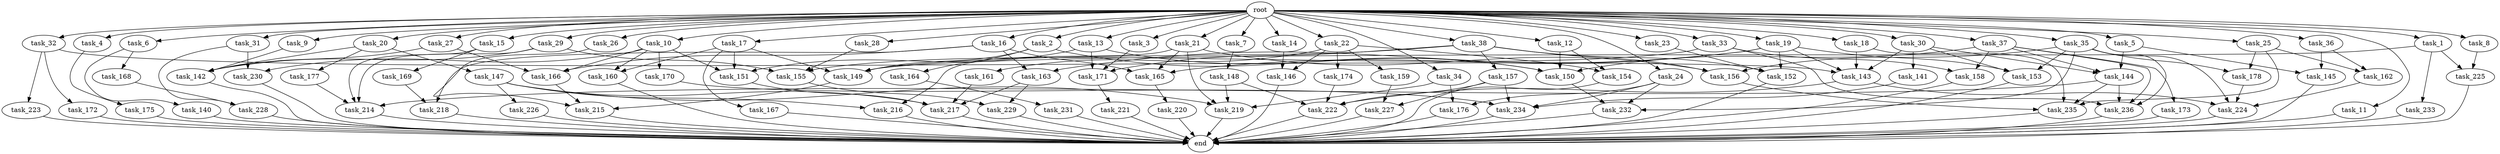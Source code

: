 digraph G {
  task_148 [size="420906795.008000"];
  task_171 [size="592705486.848000"];
  task_32 [size="1.024000"];
  task_220 [size="137438953.472000"];
  task_156 [size="481036337.152000"];
  task_27 [size="1.024000"];
  task_153 [size="944892805.120000"];
  task_4 [size="1.024000"];
  task_2 [size="1.024000"];
  task_13 [size="1.024000"];
  task_147 [size="309237645.312000"];
  task_143 [size="1709396983.808000"];
  task_224 [size="1795296329.728000"];
  task_176 [size="1116691496.960000"];
  task_177 [size="309237645.312000"];
  task_228 [size="996432412.672000"];
  task_223 [size="214748364.800000"];
  task_6 [size="1.024000"];
  task_9 [size="1.024000"];
  task_216 [size="214748364.800000"];
  task_149 [size="1417339207.680000"];
  task_159 [size="214748364.800000"];
  task_20 [size="1.024000"];
  task_164 [size="549755813.888000"];
  task_231 [size="695784701.952000"];
  task_140 [size="309237645.312000"];
  task_150 [size="936302870.528000"];
  task_218 [size="1554778161.152000"];
  task_31 [size="1.024000"];
  task_14 [size="1.024000"];
  task_36 [size="1.024000"];
  task_16 [size="1.024000"];
  task_175 [size="549755813.888000"];
  task_161 [size="214748364.800000"];
  task_158 [size="111669149.696000"];
  task_170 [size="214748364.800000"];
  task_15 [size="1.024000"];
  task_10 [size="1.024000"];
  task_229 [size="996432412.672000"];
  task_29 [size="1.024000"];
  task_222 [size="2173253451.776000"];
  task_162 [size="498216206.336000"];
  task_155 [size="1245540515.840000"];
  task_221 [size="549755813.888000"];
  task_26 [size="1.024000"];
  task_174 [size="214748364.800000"];
  end [size="0.000000"];
  task_227 [size="1168231104.512000"];
  task_169 [size="77309411.328000"];
  task_7 [size="1.024000"];
  task_235 [size="1632087572.480000"];
  task_160 [size="352187318.272000"];
  task_141 [size="420906795.008000"];
  task_18 [size="1.024000"];
  task_12 [size="1.024000"];
  task_230 [size="1073741824.000000"];
  task_33 [size="1.024000"];
  task_144 [size="489626271.744000"];
  task_173 [size="34359738.368000"];
  task_236 [size="635655159.808000"];
  task_167 [size="137438953.472000"];
  task_154 [size="429496729.600000"];
  task_25 [size="1.024000"];
  task_21 [size="1.024000"];
  task_37 [size="1.024000"];
  task_146 [size="1073741824.000000"];
  task_23 [size="1.024000"];
  task_142 [size="1005022347.264000"];
  root [size="0.000000"];
  task_5 [size="1.024000"];
  task_11 [size="1.024000"];
  task_219 [size="944892805.120000"];
  task_234 [size="2173253451.776000"];
  task_3 [size="1.024000"];
  task_166 [size="1151051235.328000"];
  task_19 [size="1.024000"];
  task_225 [size="1245540515.840000"];
  task_232 [size="1554778161.152000"];
  task_22 [size="1.024000"];
  task_28 [size="1.024000"];
  task_165 [size="1211180777.472000"];
  task_34 [size="1.024000"];
  task_233 [size="695784701.952000"];
  task_226 [size="77309411.328000"];
  task_17 [size="1.024000"];
  task_168 [size="309237645.312000"];
  task_214 [size="678604832.768000"];
  task_215 [size="558345748.480000"];
  task_217 [size="1365799600.128000"];
  task_178 [size="730144440.320000"];
  task_157 [size="34359738.368000"];
  task_1 [size="1.024000"];
  task_172 [size="214748364.800000"];
  task_35 [size="1.024000"];
  task_163 [size="1073741824.000000"];
  task_30 [size="1.024000"];
  task_145 [size="111669149.696000"];
  task_38 [size="1.024000"];
  task_24 [size="1.024000"];
  task_152 [size="558345748.480000"];
  task_8 [size="1.024000"];
  task_151 [size="489626271.744000"];

  task_148 -> task_219 [size="301989888.000000"];
  task_148 -> task_222 [size="301989888.000000"];
  task_171 -> task_221 [size="536870912.000000"];
  task_32 -> task_143 [size="209715200.000000"];
  task_32 -> task_223 [size="209715200.000000"];
  task_32 -> task_172 [size="209715200.000000"];
  task_220 -> end [size="1.000000"];
  task_156 -> task_235 [size="134217728.000000"];
  task_27 -> task_142 [size="75497472.000000"];
  task_27 -> task_166 [size="75497472.000000"];
  task_153 -> end [size="1.000000"];
  task_4 -> task_175 [size="536870912.000000"];
  task_2 -> task_149 [size="536870912.000000"];
  task_2 -> task_164 [size="536870912.000000"];
  task_2 -> task_150 [size="536870912.000000"];
  task_13 -> task_151 [size="134217728.000000"];
  task_13 -> task_171 [size="134217728.000000"];
  task_13 -> task_150 [size="134217728.000000"];
  task_147 -> task_216 [size="75497472.000000"];
  task_147 -> task_219 [size="75497472.000000"];
  task_147 -> task_217 [size="75497472.000000"];
  task_147 -> task_226 [size="75497472.000000"];
  task_143 -> task_224 [size="838860800.000000"];
  task_143 -> task_222 [size="838860800.000000"];
  task_224 -> end [size="1.000000"];
  task_176 -> end [size="1.000000"];
  task_177 -> task_214 [size="75497472.000000"];
  task_228 -> end [size="1.000000"];
  task_223 -> end [size="1.000000"];
  task_6 -> task_140 [size="301989888.000000"];
  task_6 -> task_168 [size="301989888.000000"];
  task_9 -> task_142 [size="301989888.000000"];
  task_216 -> end [size="1.000000"];
  task_149 -> task_215 [size="301989888.000000"];
  task_159 -> task_227 [size="838860800.000000"];
  task_20 -> task_142 [size="301989888.000000"];
  task_20 -> task_147 [size="301989888.000000"];
  task_20 -> task_177 [size="301989888.000000"];
  task_164 -> task_231 [size="679477248.000000"];
  task_231 -> end [size="1.000000"];
  task_140 -> end [size="1.000000"];
  task_150 -> task_232 [size="536870912.000000"];
  task_218 -> end [size="1.000000"];
  task_31 -> task_230 [size="838860800.000000"];
  task_31 -> task_228 [size="838860800.000000"];
  task_14 -> task_146 [size="838860800.000000"];
  task_36 -> task_162 [size="75497472.000000"];
  task_36 -> task_145 [size="75497472.000000"];
  task_16 -> task_163 [size="838860800.000000"];
  task_16 -> task_165 [size="838860800.000000"];
  task_16 -> task_166 [size="838860800.000000"];
  task_16 -> task_218 [size="838860800.000000"];
  task_175 -> end [size="1.000000"];
  task_161 -> task_217 [size="209715200.000000"];
  task_158 -> end [size="1.000000"];
  task_170 -> task_234 [size="301989888.000000"];
  task_15 -> task_169 [size="75497472.000000"];
  task_15 -> task_214 [size="75497472.000000"];
  task_10 -> task_230 [size="209715200.000000"];
  task_10 -> task_160 [size="209715200.000000"];
  task_10 -> task_151 [size="209715200.000000"];
  task_10 -> task_166 [size="209715200.000000"];
  task_10 -> task_170 [size="209715200.000000"];
  task_229 -> end [size="1.000000"];
  task_29 -> task_155 [size="301989888.000000"];
  task_29 -> task_142 [size="301989888.000000"];
  task_29 -> task_214 [size="301989888.000000"];
  task_222 -> end [size="1.000000"];
  task_162 -> task_224 [size="536870912.000000"];
  task_155 -> task_229 [size="134217728.000000"];
  task_221 -> end [size="1.000000"];
  task_26 -> task_215 [size="209715200.000000"];
  task_174 -> task_222 [size="679477248.000000"];
  task_227 -> end [size="1.000000"];
  task_169 -> task_218 [size="679477248.000000"];
  task_7 -> task_148 [size="411041792.000000"];
  task_235 -> end [size="1.000000"];
  task_160 -> end [size="1.000000"];
  task_141 -> task_234 [size="838860800.000000"];
  task_18 -> task_143 [size="838860800.000000"];
  task_18 -> task_235 [size="838860800.000000"];
  task_12 -> task_154 [size="209715200.000000"];
  task_12 -> task_150 [size="209715200.000000"];
  task_230 -> end [size="1.000000"];
  task_33 -> task_158 [size="75497472.000000"];
  task_33 -> task_155 [size="75497472.000000"];
  task_33 -> task_236 [size="75497472.000000"];
  task_144 -> task_235 [size="209715200.000000"];
  task_144 -> task_214 [size="209715200.000000"];
  task_144 -> task_236 [size="209715200.000000"];
  task_173 -> end [size="1.000000"];
  task_236 -> end [size="1.000000"];
  task_167 -> end [size="1.000000"];
  task_154 -> end [size="1.000000"];
  task_25 -> task_235 [size="411041792.000000"];
  task_25 -> task_162 [size="411041792.000000"];
  task_25 -> task_178 [size="411041792.000000"];
  task_21 -> task_156 [size="134217728.000000"];
  task_21 -> task_219 [size="134217728.000000"];
  task_21 -> task_165 [size="134217728.000000"];
  task_21 -> task_216 [size="134217728.000000"];
  task_37 -> task_150 [size="33554432.000000"];
  task_37 -> task_144 [size="33554432.000000"];
  task_37 -> task_236 [size="33554432.000000"];
  task_37 -> task_173 [size="33554432.000000"];
  task_37 -> task_158 [size="33554432.000000"];
  task_146 -> end [size="1.000000"];
  task_23 -> task_152 [size="301989888.000000"];
  task_142 -> end [size="1.000000"];
  root -> task_12 [size="1.000000"];
  root -> task_36 [size="1.000000"];
  root -> task_16 [size="1.000000"];
  root -> task_9 [size="1.000000"];
  root -> task_1 [size="1.000000"];
  root -> task_11 [size="1.000000"];
  root -> task_22 [size="1.000000"];
  root -> task_7 [size="1.000000"];
  root -> task_28 [size="1.000000"];
  root -> task_4 [size="1.000000"];
  root -> task_34 [size="1.000000"];
  root -> task_2 [size="1.000000"];
  root -> task_15 [size="1.000000"];
  root -> task_10 [size="1.000000"];
  root -> task_29 [size="1.000000"];
  root -> task_21 [size="1.000000"];
  root -> task_17 [size="1.000000"];
  root -> task_18 [size="1.000000"];
  root -> task_27 [size="1.000000"];
  root -> task_20 [size="1.000000"];
  root -> task_23 [size="1.000000"];
  root -> task_6 [size="1.000000"];
  root -> task_32 [size="1.000000"];
  root -> task_5 [size="1.000000"];
  root -> task_37 [size="1.000000"];
  root -> task_26 [size="1.000000"];
  root -> task_25 [size="1.000000"];
  root -> task_8 [size="1.000000"];
  root -> task_35 [size="1.000000"];
  root -> task_13 [size="1.000000"];
  root -> task_30 [size="1.000000"];
  root -> task_19 [size="1.000000"];
  root -> task_33 [size="1.000000"];
  root -> task_38 [size="1.000000"];
  root -> task_24 [size="1.000000"];
  root -> task_3 [size="1.000000"];
  root -> task_31 [size="1.000000"];
  root -> task_14 [size="1.000000"];
  task_5 -> task_144 [size="33554432.000000"];
  task_5 -> task_145 [size="33554432.000000"];
  task_11 -> end [size="1.000000"];
  task_219 -> end [size="1.000000"];
  task_234 -> end [size="1.000000"];
  task_3 -> task_171 [size="411041792.000000"];
  task_166 -> task_215 [size="33554432.000000"];
  task_19 -> task_143 [size="209715200.000000"];
  task_19 -> task_163 [size="209715200.000000"];
  task_19 -> task_152 [size="209715200.000000"];
  task_19 -> task_165 [size="209715200.000000"];
  task_19 -> task_153 [size="209715200.000000"];
  task_225 -> end [size="1.000000"];
  task_232 -> end [size="1.000000"];
  task_22 -> task_161 [size="209715200.000000"];
  task_22 -> task_154 [size="209715200.000000"];
  task_22 -> task_159 [size="209715200.000000"];
  task_22 -> task_174 [size="209715200.000000"];
  task_22 -> task_146 [size="209715200.000000"];
  task_28 -> task_155 [size="838860800.000000"];
  task_165 -> task_220 [size="134217728.000000"];
  task_34 -> task_176 [size="411041792.000000"];
  task_34 -> task_219 [size="411041792.000000"];
  task_233 -> end [size="1.000000"];
  task_226 -> end [size="1.000000"];
  task_17 -> task_149 [size="134217728.000000"];
  task_17 -> task_167 [size="134217728.000000"];
  task_17 -> task_160 [size="134217728.000000"];
  task_17 -> task_151 [size="134217728.000000"];
  task_168 -> task_228 [size="134217728.000000"];
  task_214 -> end [size="1.000000"];
  task_215 -> end [size="1.000000"];
  task_217 -> end [size="1.000000"];
  task_178 -> task_224 [size="75497472.000000"];
  task_157 -> task_227 [size="301989888.000000"];
  task_157 -> task_234 [size="301989888.000000"];
  task_157 -> task_222 [size="301989888.000000"];
  task_1 -> task_149 [size="679477248.000000"];
  task_1 -> task_233 [size="679477248.000000"];
  task_1 -> task_225 [size="679477248.000000"];
  task_172 -> end [size="1.000000"];
  task_35 -> task_232 [size="301989888.000000"];
  task_35 -> task_224 [size="301989888.000000"];
  task_35 -> task_178 [size="301989888.000000"];
  task_35 -> task_156 [size="301989888.000000"];
  task_35 -> task_153 [size="301989888.000000"];
  task_35 -> task_236 [size="301989888.000000"];
  task_163 -> task_217 [size="838860800.000000"];
  task_163 -> task_229 [size="838860800.000000"];
  task_30 -> task_143 [size="411041792.000000"];
  task_30 -> task_144 [size="411041792.000000"];
  task_30 -> task_141 [size="411041792.000000"];
  task_30 -> task_153 [size="411041792.000000"];
  task_145 -> end [size="1.000000"];
  task_38 -> task_149 [size="33554432.000000"];
  task_38 -> task_152 [size="33554432.000000"];
  task_38 -> task_157 [size="33554432.000000"];
  task_38 -> task_156 [size="33554432.000000"];
  task_38 -> task_171 [size="33554432.000000"];
  task_24 -> task_232 [size="679477248.000000"];
  task_24 -> task_176 [size="679477248.000000"];
  task_24 -> task_234 [size="679477248.000000"];
  task_152 -> end [size="1.000000"];
  task_8 -> task_225 [size="536870912.000000"];
  task_151 -> task_217 [size="209715200.000000"];
}
